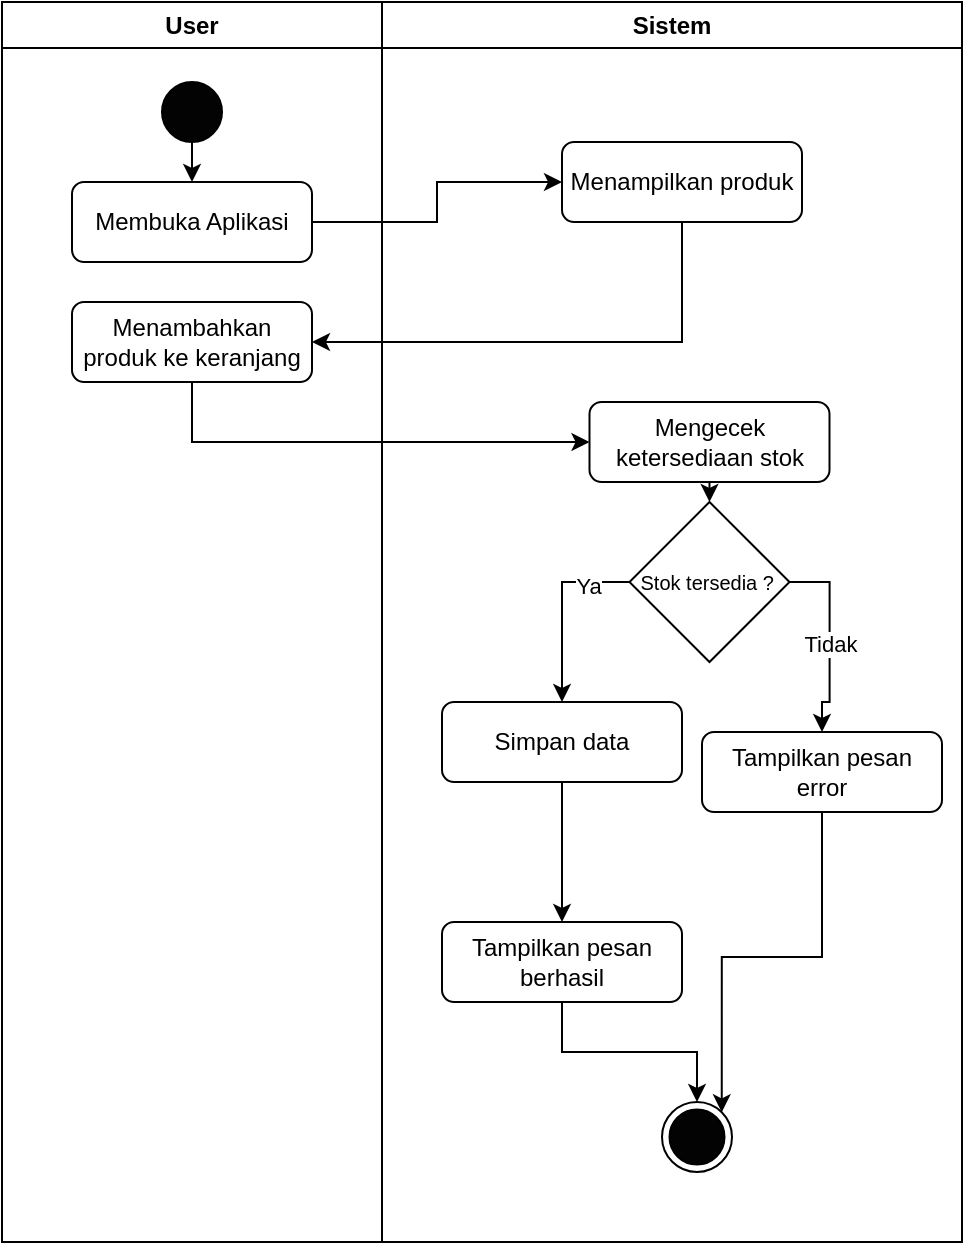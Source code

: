 <mxfile version="24.6.5" type="github">
  <diagram name="Page-1" id="PQpvzgl9xymPNwOv2N0A">
    <mxGraphModel dx="1368" dy="768" grid="1" gridSize="10" guides="1" tooltips="1" connect="1" arrows="1" fold="1" page="1" pageScale="1" pageWidth="827" pageHeight="1169" math="0" shadow="0">
      <root>
        <mxCell id="0" />
        <mxCell id="1" parent="0" />
        <mxCell id="KWS7t6jafoBLZ8HItT5k-1" value="User" style="swimlane;whiteSpace=wrap;html=1;" parent="1" vertex="1">
          <mxGeometry x="200" y="50" width="190" height="620" as="geometry" />
        </mxCell>
        <mxCell id="KWS7t6jafoBLZ8HItT5k-2" style="edgeStyle=orthogonalEdgeStyle;rounded=0;orthogonalLoop=1;jettySize=auto;html=1;exitX=0.5;exitY=1;exitDx=0;exitDy=0;entryX=0.5;entryY=0;entryDx=0;entryDy=0;" parent="KWS7t6jafoBLZ8HItT5k-1" source="KWS7t6jafoBLZ8HItT5k-3" target="KWS7t6jafoBLZ8HItT5k-4" edge="1">
          <mxGeometry relative="1" as="geometry" />
        </mxCell>
        <mxCell id="KWS7t6jafoBLZ8HItT5k-3" value="" style="ellipse;whiteSpace=wrap;html=1;aspect=fixed;fillColor=#030303;" parent="KWS7t6jafoBLZ8HItT5k-1" vertex="1">
          <mxGeometry x="80" y="40" width="30" height="30" as="geometry" />
        </mxCell>
        <mxCell id="KWS7t6jafoBLZ8HItT5k-4" value="Membuka Aplikasi" style="rounded=1;whiteSpace=wrap;html=1;" parent="KWS7t6jafoBLZ8HItT5k-1" vertex="1">
          <mxGeometry x="35" y="90" width="120" height="40" as="geometry" />
        </mxCell>
        <mxCell id="KWS7t6jafoBLZ8HItT5k-5" value="Menambahkan produk ke keranjang" style="rounded=1;whiteSpace=wrap;html=1;" parent="KWS7t6jafoBLZ8HItT5k-1" vertex="1">
          <mxGeometry x="35" y="150" width="120" height="40" as="geometry" />
        </mxCell>
        <mxCell id="KWS7t6jafoBLZ8HItT5k-6" value="Sistem" style="swimlane;whiteSpace=wrap;html=1;" parent="1" vertex="1">
          <mxGeometry x="390" y="50" width="290" height="620" as="geometry" />
        </mxCell>
        <mxCell id="KWS7t6jafoBLZ8HItT5k-7" value="Menampilkan produk" style="rounded=1;whiteSpace=wrap;html=1;" parent="KWS7t6jafoBLZ8HItT5k-6" vertex="1">
          <mxGeometry x="90" y="70" width="120" height="40" as="geometry" />
        </mxCell>
        <mxCell id="KWS7t6jafoBLZ8HItT5k-8" style="edgeStyle=orthogonalEdgeStyle;rounded=0;orthogonalLoop=1;jettySize=auto;html=1;exitX=0.5;exitY=1;exitDx=0;exitDy=0;entryX=0.5;entryY=0;entryDx=0;entryDy=0;" parent="KWS7t6jafoBLZ8HItT5k-6" source="KWS7t6jafoBLZ8HItT5k-9" target="KWS7t6jafoBLZ8HItT5k-14" edge="1">
          <mxGeometry relative="1" as="geometry" />
        </mxCell>
        <mxCell id="KWS7t6jafoBLZ8HItT5k-9" value="Mengecek ketersediaan stok" style="rounded=1;whiteSpace=wrap;html=1;" parent="KWS7t6jafoBLZ8HItT5k-6" vertex="1">
          <mxGeometry x="103.75" y="200" width="120" height="40" as="geometry" />
        </mxCell>
        <mxCell id="KWS7t6jafoBLZ8HItT5k-12" style="edgeStyle=orthogonalEdgeStyle;rounded=0;orthogonalLoop=1;jettySize=auto;html=1;exitX=0;exitY=0.5;exitDx=0;exitDy=0;entryX=0.5;entryY=0;entryDx=0;entryDy=0;" parent="KWS7t6jafoBLZ8HItT5k-6" source="KWS7t6jafoBLZ8HItT5k-14" target="p34yP3oAxnCkHwa5mTD9-3" edge="1">
          <mxGeometry relative="1" as="geometry" />
        </mxCell>
        <mxCell id="KWS7t6jafoBLZ8HItT5k-13" value="Ya" style="edgeLabel;html=1;align=center;verticalAlign=middle;resizable=0;points=[];" parent="KWS7t6jafoBLZ8HItT5k-12" vertex="1" connectable="0">
          <mxGeometry x="-0.543" y="2" relative="1" as="geometry">
            <mxPoint as="offset" />
          </mxGeometry>
        </mxCell>
        <mxCell id="KWS7t6jafoBLZ8HItT5k-23" style="edgeStyle=orthogonalEdgeStyle;rounded=0;orthogonalLoop=1;jettySize=auto;html=1;exitX=1;exitY=0.5;exitDx=0;exitDy=0;" parent="KWS7t6jafoBLZ8HItT5k-6" source="KWS7t6jafoBLZ8HItT5k-14" target="KWS7t6jafoBLZ8HItT5k-22" edge="1">
          <mxGeometry relative="1" as="geometry" />
        </mxCell>
        <mxCell id="p34yP3oAxnCkHwa5mTD9-1" value="Tidak" style="edgeLabel;html=1;align=center;verticalAlign=middle;resizable=0;points=[];" vertex="1" connectable="0" parent="KWS7t6jafoBLZ8HItT5k-23">
          <mxGeometry x="0.033" relative="1" as="geometry">
            <mxPoint as="offset" />
          </mxGeometry>
        </mxCell>
        <mxCell id="KWS7t6jafoBLZ8HItT5k-14" value="&lt;font style=&quot;font-size: 10px;&quot;&gt;Stok tersedia ?&amp;nbsp;&lt;/font&gt;" style="rhombus;whiteSpace=wrap;html=1;" parent="KWS7t6jafoBLZ8HItT5k-6" vertex="1">
          <mxGeometry x="123.75" y="250" width="80" height="80" as="geometry" />
        </mxCell>
        <mxCell id="KWS7t6jafoBLZ8HItT5k-15" style="edgeStyle=orthogonalEdgeStyle;rounded=0;orthogonalLoop=1;jettySize=auto;html=1;exitX=0.5;exitY=1;exitDx=0;exitDy=0;" parent="KWS7t6jafoBLZ8HItT5k-6" source="KWS7t6jafoBLZ8HItT5k-16" target="KWS7t6jafoBLZ8HItT5k-17" edge="1">
          <mxGeometry relative="1" as="geometry" />
        </mxCell>
        <mxCell id="KWS7t6jafoBLZ8HItT5k-16" value="Tampilkan pesan berhasil" style="rounded=1;whiteSpace=wrap;html=1;" parent="KWS7t6jafoBLZ8HItT5k-6" vertex="1">
          <mxGeometry x="30" y="460" width="120" height="40" as="geometry" />
        </mxCell>
        <mxCell id="KWS7t6jafoBLZ8HItT5k-24" style="edgeStyle=orthogonalEdgeStyle;rounded=0;orthogonalLoop=1;jettySize=auto;html=1;exitX=0.5;exitY=1;exitDx=0;exitDy=0;entryX=1;entryY=0;entryDx=0;entryDy=0;" parent="KWS7t6jafoBLZ8HItT5k-6" source="KWS7t6jafoBLZ8HItT5k-22" target="KWS7t6jafoBLZ8HItT5k-17" edge="1">
          <mxGeometry relative="1" as="geometry">
            <mxPoint x="180" y="480" as="targetPoint" />
          </mxGeometry>
        </mxCell>
        <mxCell id="KWS7t6jafoBLZ8HItT5k-22" value="Tampilkan pesan error" style="rounded=1;whiteSpace=wrap;html=1;" parent="KWS7t6jafoBLZ8HItT5k-6" vertex="1">
          <mxGeometry x="160" y="365" width="120" height="40" as="geometry" />
        </mxCell>
        <mxCell id="p34yP3oAxnCkHwa5mTD9-2" value="" style="group" vertex="1" connectable="0" parent="KWS7t6jafoBLZ8HItT5k-6">
          <mxGeometry x="140" y="550" width="35" height="35" as="geometry" />
        </mxCell>
        <mxCell id="KWS7t6jafoBLZ8HItT5k-17" value="" style="ellipse;whiteSpace=wrap;html=1;aspect=fixed;gradientColor=none;strokeColor=default;strokeWidth=1;" parent="p34yP3oAxnCkHwa5mTD9-2" vertex="1">
          <mxGeometry width="35" height="35" as="geometry" />
        </mxCell>
        <mxCell id="KWS7t6jafoBLZ8HItT5k-18" value="" style="ellipse;whiteSpace=wrap;html=1;aspect=fixed;fillColor=#030303;" parent="p34yP3oAxnCkHwa5mTD9-2" vertex="1">
          <mxGeometry x="3.75" y="3.75" width="27.5" height="27.5" as="geometry" />
        </mxCell>
        <mxCell id="p34yP3oAxnCkHwa5mTD9-5" style="edgeStyle=orthogonalEdgeStyle;rounded=0;orthogonalLoop=1;jettySize=auto;html=1;exitX=0.5;exitY=1;exitDx=0;exitDy=0;" edge="1" parent="KWS7t6jafoBLZ8HItT5k-6" source="p34yP3oAxnCkHwa5mTD9-3" target="KWS7t6jafoBLZ8HItT5k-16">
          <mxGeometry relative="1" as="geometry" />
        </mxCell>
        <mxCell id="p34yP3oAxnCkHwa5mTD9-3" value="Simpan data" style="rounded=1;whiteSpace=wrap;html=1;" vertex="1" parent="KWS7t6jafoBLZ8HItT5k-6">
          <mxGeometry x="30" y="350" width="120" height="40" as="geometry" />
        </mxCell>
        <mxCell id="KWS7t6jafoBLZ8HItT5k-19" style="edgeStyle=orthogonalEdgeStyle;rounded=0;orthogonalLoop=1;jettySize=auto;html=1;exitX=1;exitY=0.5;exitDx=0;exitDy=0;entryX=0;entryY=0.5;entryDx=0;entryDy=0;" parent="1" source="KWS7t6jafoBLZ8HItT5k-4" target="KWS7t6jafoBLZ8HItT5k-7" edge="1">
          <mxGeometry relative="1" as="geometry" />
        </mxCell>
        <mxCell id="KWS7t6jafoBLZ8HItT5k-20" style="edgeStyle=orthogonalEdgeStyle;rounded=0;orthogonalLoop=1;jettySize=auto;html=1;exitX=0.5;exitY=1;exitDx=0;exitDy=0;entryX=1;entryY=0.5;entryDx=0;entryDy=0;" parent="1" source="KWS7t6jafoBLZ8HItT5k-7" target="KWS7t6jafoBLZ8HItT5k-5" edge="1">
          <mxGeometry relative="1" as="geometry" />
        </mxCell>
        <mxCell id="KWS7t6jafoBLZ8HItT5k-21" style="edgeStyle=orthogonalEdgeStyle;rounded=0;orthogonalLoop=1;jettySize=auto;html=1;exitX=0.5;exitY=1;exitDx=0;exitDy=0;entryX=0;entryY=0.5;entryDx=0;entryDy=0;" parent="1" source="KWS7t6jafoBLZ8HItT5k-5" target="KWS7t6jafoBLZ8HItT5k-9" edge="1">
          <mxGeometry relative="1" as="geometry" />
        </mxCell>
      </root>
    </mxGraphModel>
  </diagram>
</mxfile>
